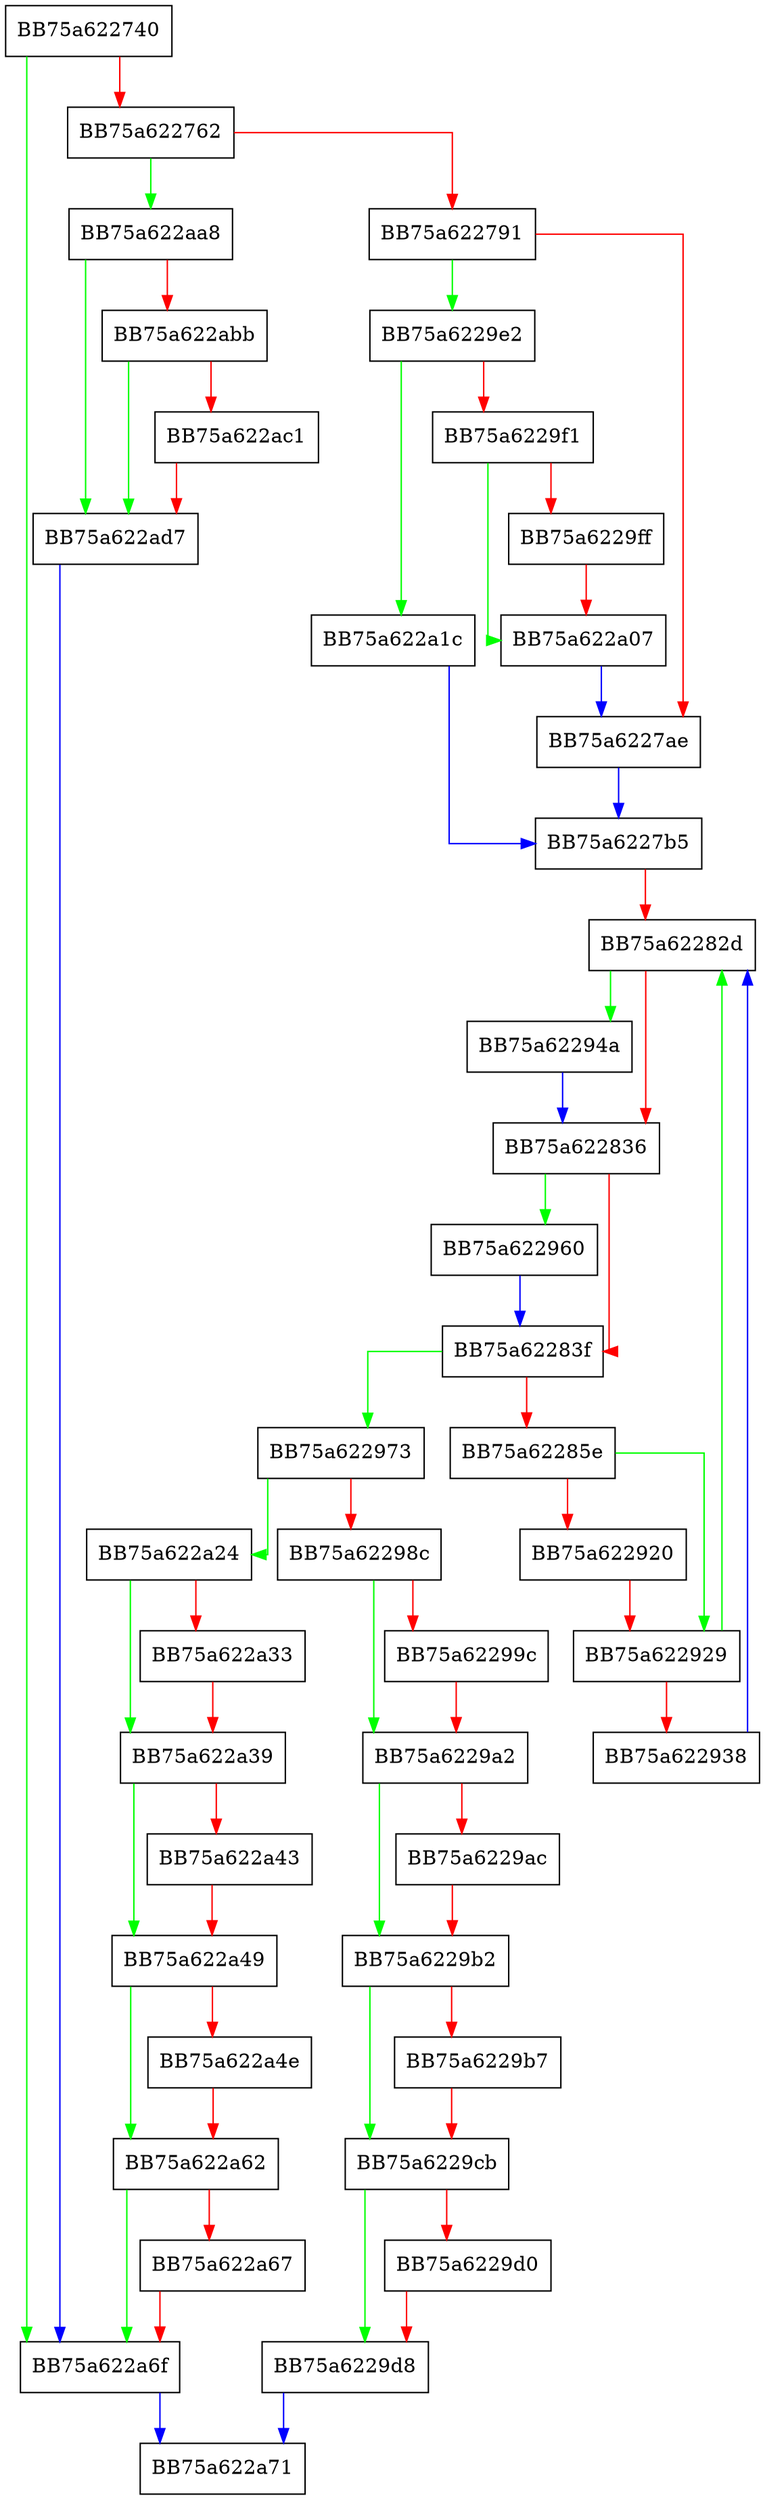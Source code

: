 digraph GetObjectDir {
  node [shape="box"];
  graph [splines=ortho];
  BB75a622740 -> BB75a622a6f [color="green"];
  BB75a622740 -> BB75a622762 [color="red"];
  BB75a622762 -> BB75a622aa8 [color="green"];
  BB75a622762 -> BB75a622791 [color="red"];
  BB75a622791 -> BB75a6229e2 [color="green"];
  BB75a622791 -> BB75a6227ae [color="red"];
  BB75a6227ae -> BB75a6227b5 [color="blue"];
  BB75a6227b5 -> BB75a62282d [color="red"];
  BB75a62282d -> BB75a62294a [color="green"];
  BB75a62282d -> BB75a622836 [color="red"];
  BB75a622836 -> BB75a622960 [color="green"];
  BB75a622836 -> BB75a62283f [color="red"];
  BB75a62283f -> BB75a622973 [color="green"];
  BB75a62283f -> BB75a62285e [color="red"];
  BB75a62285e -> BB75a622929 [color="green"];
  BB75a62285e -> BB75a622920 [color="red"];
  BB75a622920 -> BB75a622929 [color="red"];
  BB75a622929 -> BB75a62282d [color="green"];
  BB75a622929 -> BB75a622938 [color="red"];
  BB75a622938 -> BB75a62282d [color="blue"];
  BB75a62294a -> BB75a622836 [color="blue"];
  BB75a622960 -> BB75a62283f [color="blue"];
  BB75a622973 -> BB75a622a24 [color="green"];
  BB75a622973 -> BB75a62298c [color="red"];
  BB75a62298c -> BB75a6229a2 [color="green"];
  BB75a62298c -> BB75a62299c [color="red"];
  BB75a62299c -> BB75a6229a2 [color="red"];
  BB75a6229a2 -> BB75a6229b2 [color="green"];
  BB75a6229a2 -> BB75a6229ac [color="red"];
  BB75a6229ac -> BB75a6229b2 [color="red"];
  BB75a6229b2 -> BB75a6229cb [color="green"];
  BB75a6229b2 -> BB75a6229b7 [color="red"];
  BB75a6229b7 -> BB75a6229cb [color="red"];
  BB75a6229cb -> BB75a6229d8 [color="green"];
  BB75a6229cb -> BB75a6229d0 [color="red"];
  BB75a6229d0 -> BB75a6229d8 [color="red"];
  BB75a6229d8 -> BB75a622a71 [color="blue"];
  BB75a6229e2 -> BB75a622a1c [color="green"];
  BB75a6229e2 -> BB75a6229f1 [color="red"];
  BB75a6229f1 -> BB75a622a07 [color="green"];
  BB75a6229f1 -> BB75a6229ff [color="red"];
  BB75a6229ff -> BB75a622a07 [color="red"];
  BB75a622a07 -> BB75a6227ae [color="blue"];
  BB75a622a1c -> BB75a6227b5 [color="blue"];
  BB75a622a24 -> BB75a622a39 [color="green"];
  BB75a622a24 -> BB75a622a33 [color="red"];
  BB75a622a33 -> BB75a622a39 [color="red"];
  BB75a622a39 -> BB75a622a49 [color="green"];
  BB75a622a39 -> BB75a622a43 [color="red"];
  BB75a622a43 -> BB75a622a49 [color="red"];
  BB75a622a49 -> BB75a622a62 [color="green"];
  BB75a622a49 -> BB75a622a4e [color="red"];
  BB75a622a4e -> BB75a622a62 [color="red"];
  BB75a622a62 -> BB75a622a6f [color="green"];
  BB75a622a62 -> BB75a622a67 [color="red"];
  BB75a622a67 -> BB75a622a6f [color="red"];
  BB75a622a6f -> BB75a622a71 [color="blue"];
  BB75a622aa8 -> BB75a622ad7 [color="green"];
  BB75a622aa8 -> BB75a622abb [color="red"];
  BB75a622abb -> BB75a622ad7 [color="green"];
  BB75a622abb -> BB75a622ac1 [color="red"];
  BB75a622ac1 -> BB75a622ad7 [color="red"];
  BB75a622ad7 -> BB75a622a6f [color="blue"];
}